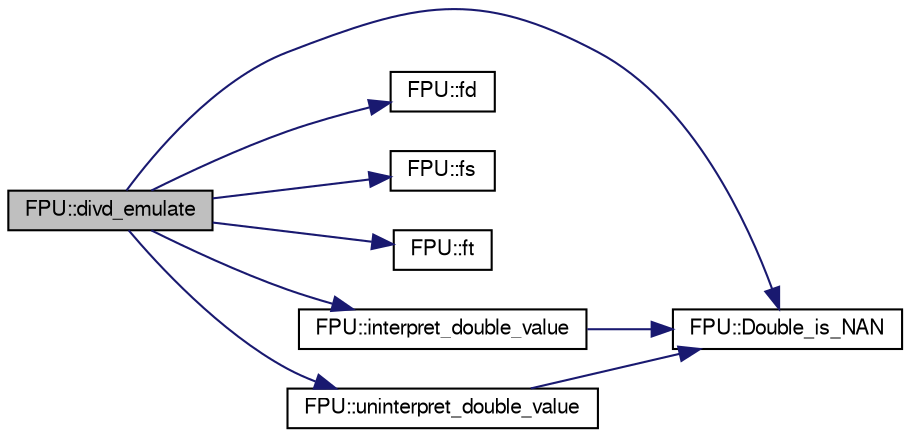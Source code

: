 digraph G
{
  edge [fontname="FreeSans",fontsize="10",labelfontname="FreeSans",labelfontsize="10"];
  node [fontname="FreeSans",fontsize="10",shape=record];
  rankdir=LR;
  Node1 [label="FPU::divd_emulate",height=0.2,width=0.4,color="black", fillcolor="grey75", style="filled" fontcolor="black"];
  Node1 -> Node2 [color="midnightblue",fontsize="10",style="solid"];
  Node2 [label="FPU::Double_is_NAN",height=0.2,width=0.4,color="black", fillcolor="white", style="filled",URL="$classFPU.html#ac2c3bf00c3a2c1c1fe81f1dd44b446ac"];
  Node1 -> Node3 [color="midnightblue",fontsize="10",style="solid"];
  Node3 [label="FPU::fd",height=0.2,width=0.4,color="black", fillcolor="white", style="filled",URL="$classFPU.html#a6f425b3fab359b0257430a8795bbd49c"];
  Node1 -> Node4 [color="midnightblue",fontsize="10",style="solid"];
  Node4 [label="FPU::fs",height=0.2,width=0.4,color="black", fillcolor="white", style="filled",URL="$classFPU.html#a3b845c4dcf416d853d11466b20c4d479"];
  Node1 -> Node5 [color="midnightblue",fontsize="10",style="solid"];
  Node5 [label="FPU::ft",height=0.2,width=0.4,color="black", fillcolor="white", style="filled",URL="$classFPU.html#aebbaa139c9609776428483b9b44f3da9"];
  Node1 -> Node6 [color="midnightblue",fontsize="10",style="solid"];
  Node6 [label="FPU::interpret_double_value",height=0.2,width=0.4,color="black", fillcolor="white", style="filled",URL="$classFPU.html#a4e2113932d665c4e45d7e88c63ddde36"];
  Node6 -> Node2 [color="midnightblue",fontsize="10",style="solid"];
  Node1 -> Node7 [color="midnightblue",fontsize="10",style="solid"];
  Node7 [label="FPU::uninterpret_double_value",height=0.2,width=0.4,color="black", fillcolor="white", style="filled",URL="$classFPU.html#a5318f58aa92a78c76b309f4a7f5c48a6"];
  Node7 -> Node2 [color="midnightblue",fontsize="10",style="solid"];
}
